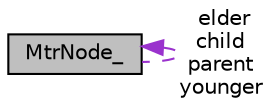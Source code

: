 digraph "MtrNode_"
{
 // LATEX_PDF_SIZE
  edge [fontname="Helvetica",fontsize="10",labelfontname="Helvetica",labelfontsize="10"];
  node [fontname="Helvetica",fontsize="10",shape=record];
  Node1 [label="MtrNode_",height=0.2,width=0.4,color="black", fillcolor="grey75", style="filled", fontcolor="black",tooltip="multi-way tree node."];
  Node1 -> Node1 [dir="back",color="darkorchid3",fontsize="10",style="dashed",label=" elder\nchild\nparent\nyounger" ,fontname="Helvetica"];
}
